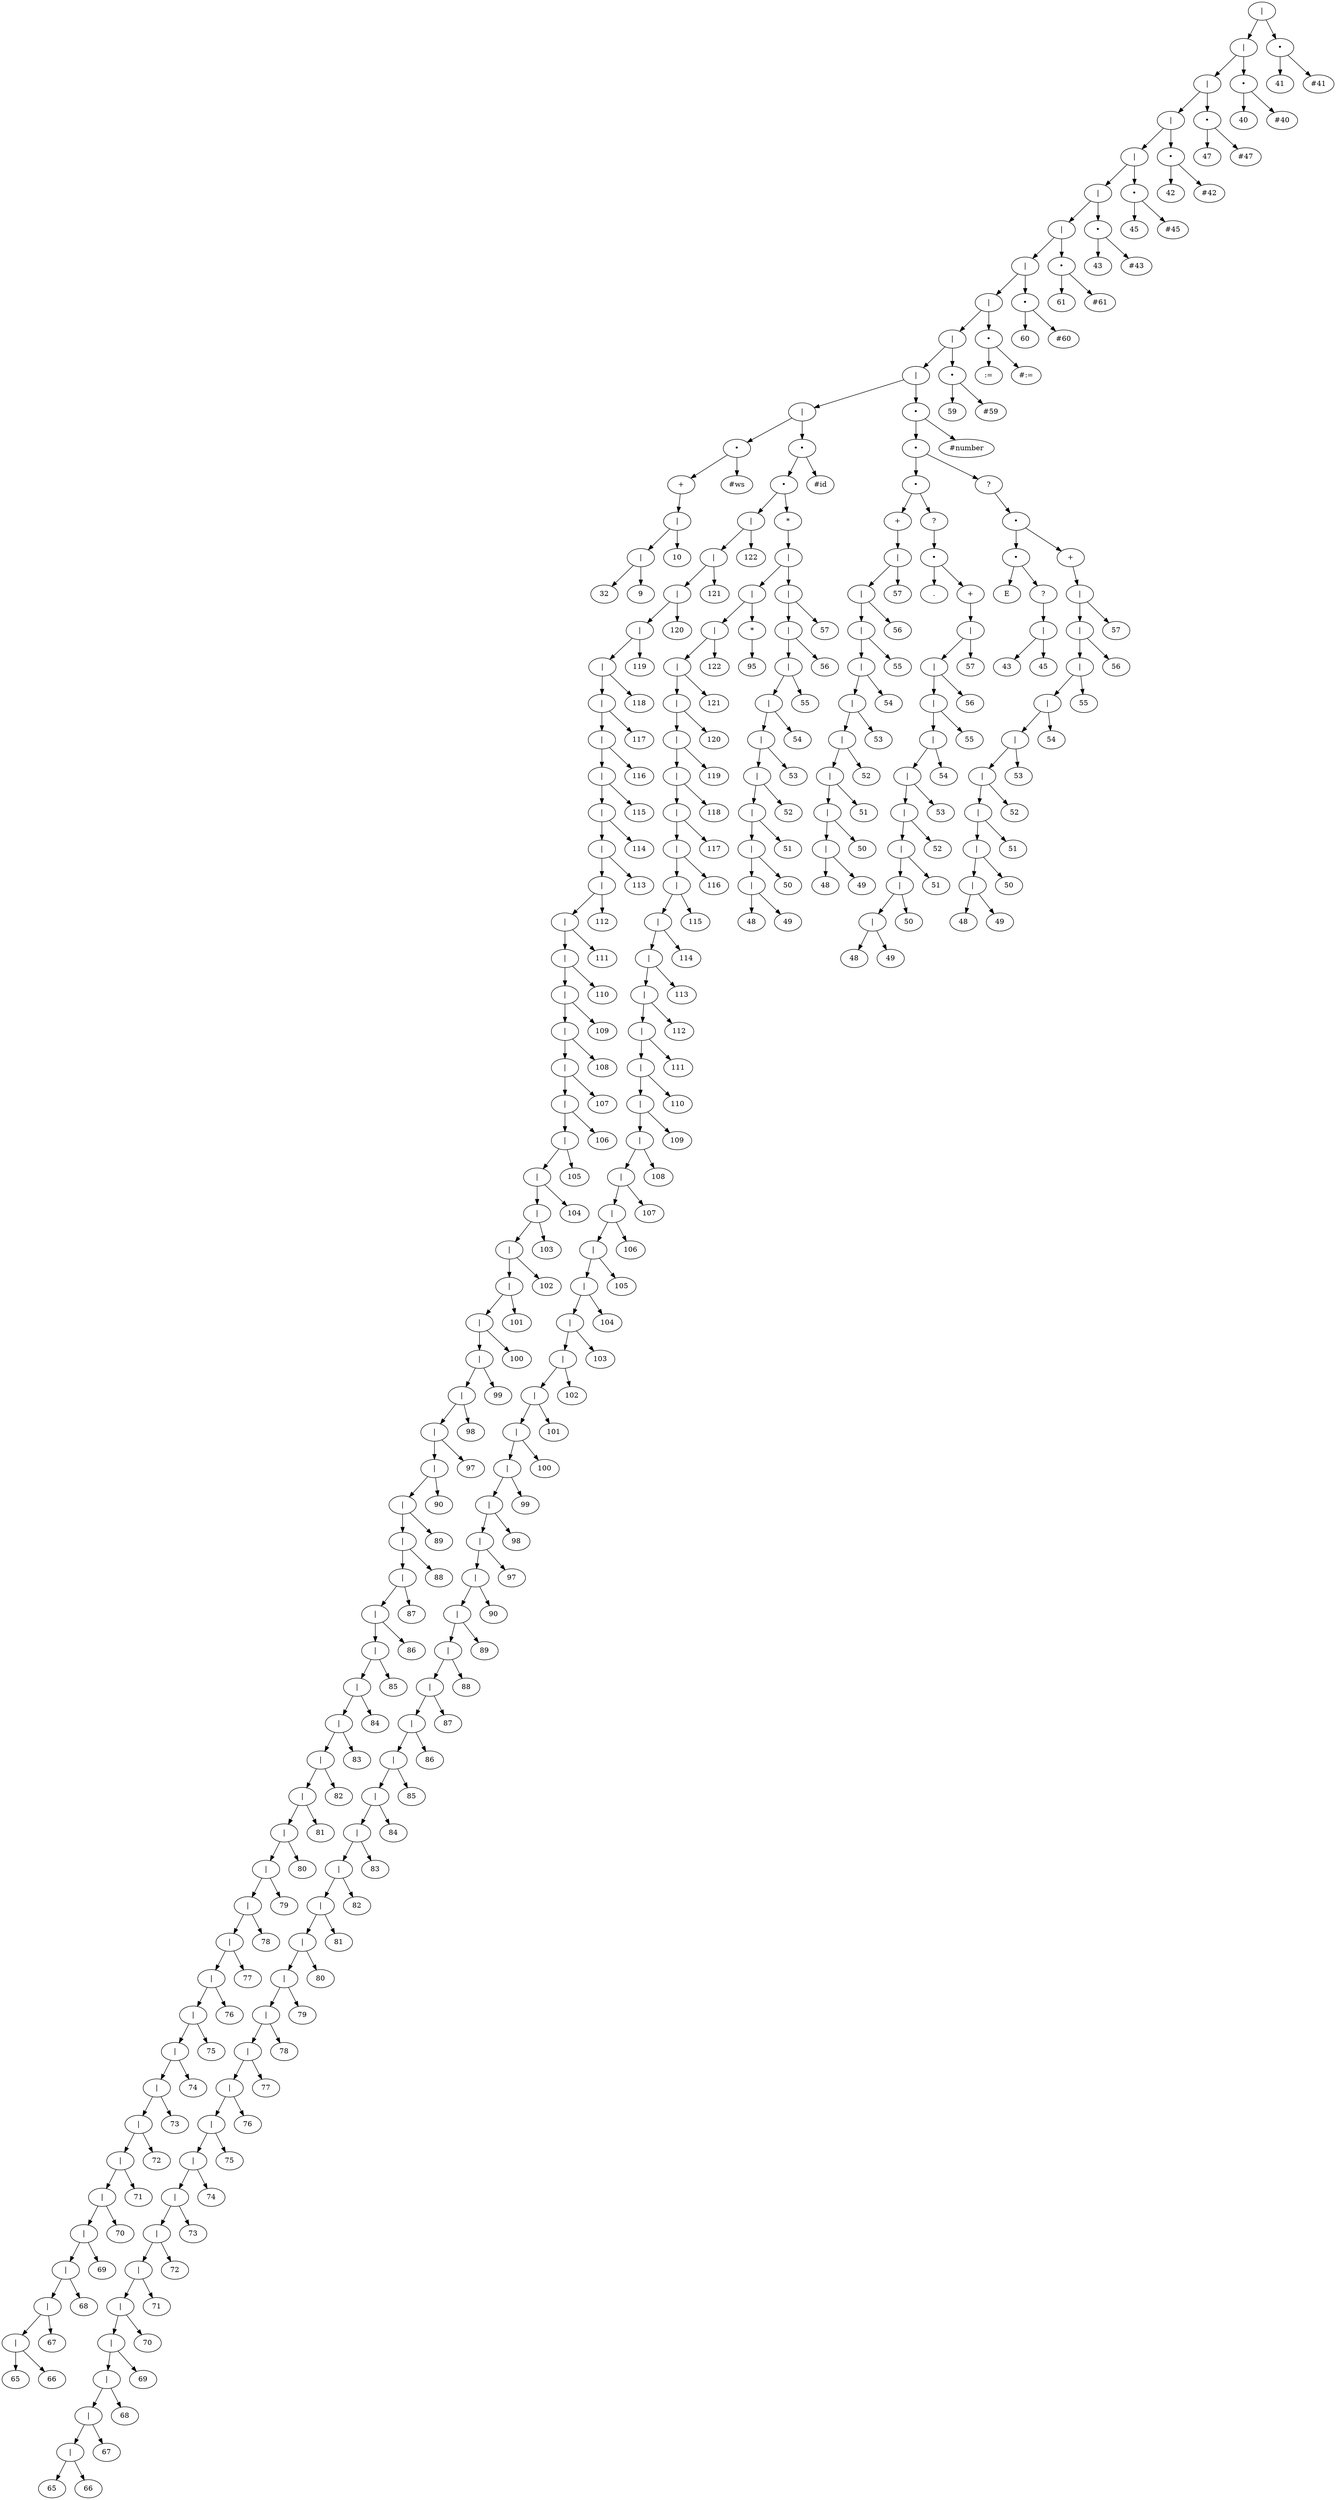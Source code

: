digraph {
	2469660350000 [label="|"]
	2469660350000 -> 2469660349616
	2469660349616 [label="|"]
	2469660349616 -> 2469660349232
	2469660349232 [label="|"]
	2469660349232 -> 2469660348848
	2469660348848 [label="|"]
	2469660348848 -> 2469660348464
	2469660348464 [label="|"]
	2469660348464 -> 2469660348080
	2469660348080 [label="|"]
	2469660348080 -> 2469660347696
	2469660347696 [label="|"]
	2469660347696 -> 2469660347312
	2469660347312 [label="|"]
	2469660347312 -> 2469660346928
	2469660346928 [label="|"]
	2469660346928 -> 2469660346544
	2469660346544 [label="|"]
	2469660346544 -> 2469660346160
	2469660346160 [label="|"]
	2469660346160 -> 2469660322416
	2469660322416 [label="|"]
	2469660322416 -> 2469660168816
	2469660168816 [label="•"]
	2469660168816 -> 2469660168624
	2469660168624 [label="+"]
	2469660168624 -> 2469660168480
	2469660168480 [label="|"]
	2469660168480 -> 2469660168096
	2469660168096 [label="|"]
	2469660168096 -> 2469660167856
	2469660167856 [label=32]
	2469660168096 -> 2469660167808
	2469660167808 [label=9]
	2469660168480 -> 2469660168432
	2469660168432 [label=10]
	2469660168816 -> 2469660168720
	2469660168720 [label="#ws"]
	2469660322416 -> 2469660322320
	2469660322320 [label="•"]
	2469660322320 -> 2469660322128
	2469660322128 [label="•"]
	2469660322128 -> 2469660178704
	2469660178704 [label="|"]
	2469660178704 -> 2469660178512
	2469660178512 [label="|"]
	2469660178512 -> 2469660178320
	2469660178320 [label="|"]
	2469660178320 -> 2469660178128
	2469660178128 [label="|"]
	2469660178128 -> 2469660177936
	2469660177936 [label="|"]
	2469660177936 -> 2469660177744
	2469660177744 [label="|"]
	2469660177744 -> 2469660177552
	2469660177552 [label="|"]
	2469660177552 -> 2469660177360
	2469660177360 [label="|"]
	2469660177360 -> 2469660177168
	2469660177168 [label="|"]
	2469660177168 -> 2469660176976
	2469660176976 [label="|"]
	2469660176976 -> 2469660176784
	2469660176784 [label="|"]
	2469660176784 -> 2469660176592
	2469660176592 [label="|"]
	2469660176592 -> 2469660176400
	2469660176400 [label="|"]
	2469660176400 -> 2469660176208
	2469660176208 [label="|"]
	2469660176208 -> 2469660176016
	2469660176016 [label="|"]
	2469660176016 -> 2469660175824
	2469660175824 [label="|"]
	2469660175824 -> 2469660175632
	2469660175632 [label="|"]
	2469660175632 -> 2469660175440
	2469660175440 [label="|"]
	2469660175440 -> 2469660175248
	2469660175248 [label="|"]
	2469660175248 -> 2469660175056
	2469660175056 [label="|"]
	2469660175056 -> 2469660174864
	2469660174864 [label="|"]
	2469660174864 -> 2469660174672
	2469660174672 [label="|"]
	2469660174672 -> 2469660174480
	2469660174480 [label="|"]
	2469660174480 -> 2469660174288
	2469660174288 [label="|"]
	2469660174288 -> 2469660174096
	2469660174096 [label="|"]
	2469660174096 -> 2469660173904
	2469660173904 [label="|"]
	2469660173904 -> 2469660173712
	2469660173712 [label="|"]
	2469660173712 -> 2469660173520
	2469660173520 [label="|"]
	2469660173520 -> 2469660173328
	2469660173328 [label="|"]
	2469660173328 -> 2469660173136
	2469660173136 [label="|"]
	2469660173136 -> 2469660172944
	2469660172944 [label="|"]
	2469660172944 -> 2469660172752
	2469660172752 [label="|"]
	2469660172752 -> 2469660172560
	2469660172560 [label="|"]
	2469660172560 -> 2469660172368
	2469660172368 [label="|"]
	2469660172368 -> 2469660172176
	2469660172176 [label="|"]
	2469660172176 -> 2469660171984
	2469660171984 [label="|"]
	2469660171984 -> 2469660171792
	2469660171792 [label="|"]
	2469660171792 -> 2469660171600
	2469660171600 [label="|"]
	2469660171600 -> 2469660171408
	2469660171408 [label="|"]
	2469660171408 -> 2469660171216
	2469660171216 [label="|"]
	2469660171216 -> 2469660171024
	2469660171024 [label="|"]
	2469660171024 -> 2469660170832
	2469660170832 [label="|"]
	2469660170832 -> 2469660170640
	2469660170640 [label="|"]
	2469660170640 -> 2469660170448
	2469660170448 [label="|"]
	2469660170448 -> 2469660170256
	2469660170256 [label="|"]
	2469660170256 -> 2469660170064
	2469660170064 [label="|"]
	2469660170064 -> 2469660169872
	2469660169872 [label="|"]
	2469660169872 -> 2469660169680
	2469660169680 [label="|"]
	2469660169680 -> 2469660169488
	2469660169488 [label="|"]
	2469660169488 -> 2469660169296
	2469660169296 [label="|"]
	2469660169296 -> 2469660169104
	2469660169104 [label="|"]
	2469660169104 -> 2469660168912
	2469660168912 [label=65]
	2469660169104 -> 2469660169008
	2469660169008 [label=66]
	2469660169296 -> 2469660169200
	2469660169200 [label=67]
	2469660169488 -> 2469660169392
	2469660169392 [label=68]
	2469660169680 -> 2469660169584
	2469660169584 [label=69]
	2469660169872 -> 2469660169776
	2469660169776 [label=70]
	2469660170064 -> 2469660169968
	2469660169968 [label=71]
	2469660170256 -> 2469660170160
	2469660170160 [label=72]
	2469660170448 -> 2469660170352
	2469660170352 [label=73]
	2469660170640 -> 2469660170544
	2469660170544 [label=74]
	2469660170832 -> 2469660170736
	2469660170736 [label=75]
	2469660171024 -> 2469660170928
	2469660170928 [label=76]
	2469660171216 -> 2469660171120
	2469660171120 [label=77]
	2469660171408 -> 2469660171312
	2469660171312 [label=78]
	2469660171600 -> 2469660171504
	2469660171504 [label=79]
	2469660171792 -> 2469660171696
	2469660171696 [label=80]
	2469660171984 -> 2469660171888
	2469660171888 [label=81]
	2469660172176 -> 2469660172080
	2469660172080 [label=82]
	2469660172368 -> 2469660172272
	2469660172272 [label=83]
	2469660172560 -> 2469660172464
	2469660172464 [label=84]
	2469660172752 -> 2469660172656
	2469660172656 [label=85]
	2469660172944 -> 2469660172848
	2469660172848 [label=86]
	2469660173136 -> 2469660173040
	2469660173040 [label=87]
	2469660173328 -> 2469660173232
	2469660173232 [label=88]
	2469660173520 -> 2469660173424
	2469660173424 [label=89]
	2469660173712 -> 2469660173616
	2469660173616 [label=90]
	2469660173904 -> 2469660173808
	2469660173808 [label=97]
	2469660174096 -> 2469660174000
	2469660174000 [label=98]
	2469660174288 -> 2469660174192
	2469660174192 [label=99]
	2469660174480 -> 2469660174384
	2469660174384 [label=100]
	2469660174672 -> 2469660174576
	2469660174576 [label=101]
	2469660174864 -> 2469660174768
	2469660174768 [label=102]
	2469660175056 -> 2469660174960
	2469660174960 [label=103]
	2469660175248 -> 2469660175152
	2469660175152 [label=104]
	2469660175440 -> 2469660175344
	2469660175344 [label=105]
	2469660175632 -> 2469660175536
	2469660175536 [label=106]
	2469660175824 -> 2469660175728
	2469660175728 [label=107]
	2469660176016 -> 2469660175920
	2469660175920 [label=108]
	2469660176208 -> 2469660176112
	2469660176112 [label=109]
	2469660176400 -> 2469660176304
	2469660176304 [label=110]
	2469660176592 -> 2469660176496
	2469660176496 [label=111]
	2469660176784 -> 2469660176688
	2469660176688 [label=112]
	2469660176976 -> 2469660176880
	2469660176880 [label=113]
	2469660177168 -> 2469660177072
	2469660177072 [label=114]
	2469660177360 -> 2469660177264
	2469660177264 [label=115]
	2469660177552 -> 2469660177456
	2469660177456 [label=116]
	2469660177744 -> 2469660177648
	2469660177648 [label=117]
	2469660177936 -> 2469660177840
	2469660177840 [label=118]
	2469660178128 -> 2469660178032
	2469660178032 [label=119]
	2469660178320 -> 2469660178224
	2469660178224 [label=120]
	2469660178512 -> 2469660178416
	2469660178416 [label=121]
	2469660178704 -> 2469660178608
	2469660178608 [label=122]
	2469660322128 -> 2469660322032
	2469660322032 [label="*"]
	2469660322032 -> 2469660321936
	2469660321936 [label="|"]
	2469660321936 -> 2469660320016
	2469660320016 [label="|"]
	2469660320016 -> 2469660319728
	2469660319728 [label="|"]
	2469660319728 -> 2469660319536
	2469660319536 [label="|"]
	2469660319536 -> 2469660319344
	2469660319344 [label="|"]
	2469660319344 -> 2469660319152
	2469660319152 [label="|"]
	2469660319152 -> 2469660318960
	2469660318960 [label="|"]
	2469660318960 -> 2469660318768
	2469660318768 [label="|"]
	2469660318768 -> 2469660318576
	2469660318576 [label="|"]
	2469660318576 -> 2469660318384
	2469660318384 [label="|"]
	2469660318384 -> 2469660318192
	2469660318192 [label="|"]
	2469660318192 -> 2469660318000
	2469660318000 [label="|"]
	2469660318000 -> 2469660317808
	2469660317808 [label="|"]
	2469660317808 -> 2469660317616
	2469660317616 [label="|"]
	2469660317616 -> 2469660317424
	2469660317424 [label="|"]
	2469660317424 -> 2469660317232
	2469660317232 [label="|"]
	2469660317232 -> 2469660317040
	2469660317040 [label="|"]
	2469660317040 -> 2469660316848
	2469660316848 [label="|"]
	2469660316848 -> 2469660316656
	2469660316656 [label="|"]
	2469660316656 -> 2469660316464
	2469660316464 [label="|"]
	2469660316464 -> 2469660316272
	2469660316272 [label="|"]
	2469660316272 -> 2469660316080
	2469660316080 [label="|"]
	2469660316080 -> 2469660315888
	2469660315888 [label="|"]
	2469660315888 -> 2469660315696
	2469660315696 [label="|"]
	2469660315696 -> 2469660315504
	2469660315504 [label="|"]
	2469660315504 -> 2469660315312
	2469660315312 [label="|"]
	2469660315312 -> 2469660315120
	2469660315120 [label="|"]
	2469660315120 -> 2469660314928
	2469660314928 [label="|"]
	2469660314928 -> 2469660314736
	2469660314736 [label="|"]
	2469660314736 -> 2469660314544
	2469660314544 [label="|"]
	2469660314544 -> 2469660314352
	2469660314352 [label="|"]
	2469660314352 -> 2469660314160
	2469660314160 [label="|"]
	2469660314160 -> 2469660313968
	2469660313968 [label="|"]
	2469660313968 -> 2469660313776
	2469660313776 [label="|"]
	2469660313776 -> 2469660313584
	2469660313584 [label="|"]
	2469660313584 -> 2469660313392
	2469660313392 [label="|"]
	2469660313392 -> 2469660313200
	2469660313200 [label="|"]
	2469660313200 -> 2469660313008
	2469660313008 [label="|"]
	2469660313008 -> 2469660312816
	2469660312816 [label="|"]
	2469660312816 -> 2469660312624
	2469660312624 [label="|"]
	2469660312624 -> 2469660312432
	2469660312432 [label="|"]
	2469660312432 -> 2469660312240
	2469660312240 [label="|"]
	2469660312240 -> 2469660312048
	2469660312048 [label="|"]
	2469660312048 -> 2469660311856
	2469660311856 [label="|"]
	2469660311856 -> 2469660311664
	2469660311664 [label="|"]
	2469660311664 -> 2469660180336
	2469660180336 [label="|"]
	2469660180336 -> 2469660180144
	2469660180144 [label="|"]
	2469660180144 -> 2469660179952
	2469660179952 [label="|"]
	2469660179952 -> 2469660179760
	2469660179760 [label="|"]
	2469660179760 -> 2469660179568
	2469660179568 [label="|"]
	2469660179568 -> 2469660179376
	2469660179376 [label="|"]
	2469660179376 -> 2469660179184
	2469660179184 [label="|"]
	2469660179184 -> 2469660178992
	2469660178992 [label="|"]
	2469660178992 -> 2469660178800
	2469660178800 [label=65]
	2469660178992 -> 2469660178896
	2469660178896 [label=66]
	2469660179184 -> 2469660179088
	2469660179088 [label=67]
	2469660179376 -> 2469660179280
	2469660179280 [label=68]
	2469660179568 -> 2469660179472
	2469660179472 [label=69]
	2469660179760 -> 2469660179664
	2469660179664 [label=70]
	2469660179952 -> 2469660179856
	2469660179856 [label=71]
	2469660180144 -> 2469660180048
	2469660180048 [label=72]
	2469660180336 -> 2469660180240
	2469660180240 [label=73]
	2469660311664 -> 2469660180432
	2469660180432 [label=74]
	2469660311856 -> 2469660311760
	2469660311760 [label=75]
	2469660312048 -> 2469660311952
	2469660311952 [label=76]
	2469660312240 -> 2469660312144
	2469660312144 [label=77]
	2469660312432 -> 2469660312336
	2469660312336 [label=78]
	2469660312624 -> 2469660312528
	2469660312528 [label=79]
	2469660312816 -> 2469660312720
	2469660312720 [label=80]
	2469660313008 -> 2469660312912
	2469660312912 [label=81]
	2469660313200 -> 2469660313104
	2469660313104 [label=82]
	2469660313392 -> 2469660313296
	2469660313296 [label=83]
	2469660313584 -> 2469660313488
	2469660313488 [label=84]
	2469660313776 -> 2469660313680
	2469660313680 [label=85]
	2469660313968 -> 2469660313872
	2469660313872 [label=86]
	2469660314160 -> 2469660314064
	2469660314064 [label=87]
	2469660314352 -> 2469660314256
	2469660314256 [label=88]
	2469660314544 -> 2469660314448
	2469660314448 [label=89]
	2469660314736 -> 2469660314640
	2469660314640 [label=90]
	2469660314928 -> 2469660314832
	2469660314832 [label=97]
	2469660315120 -> 2469660315024
	2469660315024 [label=98]
	2469660315312 -> 2469660315216
	2469660315216 [label=99]
	2469660315504 -> 2469660315408
	2469660315408 [label=100]
	2469660315696 -> 2469660315600
	2469660315600 [label=101]
	2469660315888 -> 2469660315792
	2469660315792 [label=102]
	2469660316080 -> 2469660315984
	2469660315984 [label=103]
	2469660316272 -> 2469660316176
	2469660316176 [label=104]
	2469660316464 -> 2469660316368
	2469660316368 [label=105]
	2469660316656 -> 2469660316560
	2469660316560 [label=106]
	2469660316848 -> 2469660316752
	2469660316752 [label=107]
	2469660317040 -> 2469660316944
	2469660316944 [label=108]
	2469660317232 -> 2469660317136
	2469660317136 [label=109]
	2469660317424 -> 2469660317328
	2469660317328 [label=110]
	2469660317616 -> 2469660317520
	2469660317520 [label=111]
	2469660317808 -> 2469660317712
	2469660317712 [label=112]
	2469660318000 -> 2469660317904
	2469660317904 [label=113]
	2469660318192 -> 2469660318096
	2469660318096 [label=114]
	2469660318384 -> 2469660318288
	2469660318288 [label=115]
	2469660318576 -> 2469660318480
	2469660318480 [label=116]
	2469660318768 -> 2469660318672
	2469660318672 [label=117]
	2469660318960 -> 2469660318864
	2469660318864 [label=118]
	2469660319152 -> 2469660319056
	2469660319056 [label=119]
	2469660319344 -> 2469660319248
	2469660319248 [label=120]
	2469660319536 -> 2469660319440
	2469660319440 [label=121]
	2469660319728 -> 2469660319632
	2469660319632 [label=122]
	2469660320016 -> 2469660319920
	2469660319920 [label="*"]
	2469660319920 -> 2469660319824
	2469660319824 [label=95]
	2469660321936 -> 2469660321840
	2469660321840 [label="|"]
	2469660321840 -> 2469660321648
	2469660321648 [label="|"]
	2469660321648 -> 2469660321456
	2469660321456 [label="|"]
	2469660321456 -> 2469660321264
	2469660321264 [label="|"]
	2469660321264 -> 2469660321072
	2469660321072 [label="|"]
	2469660321072 -> 2469660320880
	2469660320880 [label="|"]
	2469660320880 -> 2469660320688
	2469660320688 [label="|"]
	2469660320688 -> 2469660320496
	2469660320496 [label="|"]
	2469660320496 -> 2469660320304
	2469660320304 [label="|"]
	2469660320304 -> 2469660320112
	2469660320112 [label=48]
	2469660320304 -> 2469660320208
	2469660320208 [label=49]
	2469660320496 -> 2469660320400
	2469660320400 [label=50]
	2469660320688 -> 2469660320592
	2469660320592 [label=51]
	2469660320880 -> 2469660320784
	2469660320784 [label=52]
	2469660321072 -> 2469660320976
	2469660320976 [label=53]
	2469660321264 -> 2469660321168
	2469660321168 [label=54]
	2469660321456 -> 2469660321360
	2469660321360 [label=55]
	2469660321648 -> 2469660321552
	2469660321552 [label=56]
	2469660321840 -> 2469660321744
	2469660321744 [label=57]
	2469660322320 -> 2469660322224
	2469660322224 [label="#id"]
	2469660346160 -> 2469660346064
	2469660346064 [label="•"]
	2469660346064 -> 2469660345872
	2469660345872 [label="•"]
	2469660345872 -> 2469660326640
	2469660326640 [label="•"]
	2469660326640 -> 2469660324336
	2469660324336 [label="+"]
	2469660324336 -> 2469660324240
	2469660324240 [label="|"]
	2469660324240 -> 2469660324048
	2469660324048 [label="|"]
	2469660324048 -> 2469660323856
	2469660323856 [label="|"]
	2469660323856 -> 2469660323664
	2469660323664 [label="|"]
	2469660323664 -> 2469660323472
	2469660323472 [label="|"]
	2469660323472 -> 2469660323280
	2469660323280 [label="|"]
	2469660323280 -> 2469660323088
	2469660323088 [label="|"]
	2469660323088 -> 2469660322896
	2469660322896 [label="|"]
	2469660322896 -> 2469660322704
	2469660322704 [label="|"]
	2469660322704 -> 2469660322512
	2469660322512 [label=48]
	2469660322704 -> 2469660322608
	2469660322608 [label=49]
	2469660322896 -> 2469660322800
	2469660322800 [label=50]
	2469660323088 -> 2469660322992
	2469660322992 [label=51]
	2469660323280 -> 2469660323184
	2469660323184 [label=52]
	2469660323472 -> 2469660323376
	2469660323376 [label=53]
	2469660323664 -> 2469660323568
	2469660323568 [label=54]
	2469660323856 -> 2469660323760
	2469660323760 [label=55]
	2469660324048 -> 2469660323952
	2469660323952 [label=56]
	2469660324240 -> 2469660324144
	2469660324144 [label=57]
	2469660326640 -> 2469660326544
	2469660326544 [label="?"]
	2469660326544 -> 2469660326448
	2469660326448 [label="•"]
	2469660326448 -> 2469660324432
	2469660324432 [label="."]
	2469660326448 -> 2469660326352
	2469660326352 [label="+"]
	2469660326352 -> 2469660326256
	2469660326256 [label="|"]
	2469660326256 -> 2469660326064
	2469660326064 [label="|"]
	2469660326064 -> 2469660325872
	2469660325872 [label="|"]
	2469660325872 -> 2469660325680
	2469660325680 [label="|"]
	2469660325680 -> 2469660325488
	2469660325488 [label="|"]
	2469660325488 -> 2469660325296
	2469660325296 [label="|"]
	2469660325296 -> 2469660325104
	2469660325104 [label="|"]
	2469660325104 -> 2469660324912
	2469660324912 [label="|"]
	2469660324912 -> 2469660324720
	2469660324720 [label="|"]
	2469660324720 -> 2469660324528
	2469660324528 [label=48]
	2469660324720 -> 2469660324624
	2469660324624 [label=49]
	2469660324912 -> 2469660324816
	2469660324816 [label=50]
	2469660325104 -> 2469660325008
	2469660325008 [label=51]
	2469660325296 -> 2469660325200
	2469660325200 [label=52]
	2469660325488 -> 2469660325392
	2469660325392 [label=53]
	2469660325680 -> 2469660325584
	2469660325584 [label=54]
	2469660325872 -> 2469660325776
	2469660325776 [label=55]
	2469660326064 -> 2469660325968
	2469660325968 [label=56]
	2469660326256 -> 2469660326160
	2469660326160 [label=57]
	2469660345872 -> 2469660345776
	2469660345776 [label="?"]
	2469660345776 -> 2469660345680
	2469660345680 [label="•"]
	2469660345680 -> 2469660327216
	2469660327216 [label="•"]
	2469660327216 -> 2469660326736
	2469660326736 [label=E]
	2469660327216 -> 2469660327120
	2469660327120 [label="?"]
	2469660327120 -> 2469660327024
	2469660327024 [label="|"]
	2469660327024 -> 2469660326832
	2469660326832 [label=43]
	2469660327024 -> 2469660326928
	2469660326928 [label=45]
	2469660345680 -> 2469660345584
	2469660345584 [label="+"]
	2469660345584 -> 2469660345488
	2469660345488 [label="|"]
	2469660345488 -> 2469660345296
	2469660345296 [label="|"]
	2469660345296 -> 2469660345104
	2469660345104 [label="|"]
	2469660345104 -> 2469660344912
	2469660344912 [label="|"]
	2469660344912 -> 2469660344720
	2469660344720 [label="|"]
	2469660344720 -> 2469660344528
	2469660344528 [label="|"]
	2469660344528 -> 2469660327888
	2469660327888 [label="|"]
	2469660327888 -> 2469660327696
	2469660327696 [label="|"]
	2469660327696 -> 2469660327504
	2469660327504 [label="|"]
	2469660327504 -> 2469660327312
	2469660327312 [label=48]
	2469660327504 -> 2469660327408
	2469660327408 [label=49]
	2469660327696 -> 2469660327600
	2469660327600 [label=50]
	2469660327888 -> 2469660327792
	2469660327792 [label=51]
	2469660344528 -> 2469660344432
	2469660344432 [label=52]
	2469660344720 -> 2469660344624
	2469660344624 [label=53]
	2469660344912 -> 2469660344816
	2469660344816 [label=54]
	2469660345104 -> 2469660345008
	2469660345008 [label=55]
	2469660345296 -> 2469660345200
	2469660345200 [label=56]
	2469660345488 -> 2469660345392
	2469660345392 [label=57]
	2469660346064 -> 2469660345968
	2469660345968 [label="#number"]
	2469660346544 -> 2469660346448
	2469660346448 [label="•"]
	2469660346448 -> 2469660346256
	2469660346256 [label=59]
	2469660346448 -> 2469660346352
	2469660346352 [label="#59"]
	2469660346928 -> 2469660346832
	2469660346832 [label="•"]
	2469660346832 -> 2469660346640
	2469660346640 [label=":="]
	2469660346832 -> 2469660346736
	2469660346736 [label="#:="]
	2469660347312 -> 2469660347216
	2469660347216 [label="•"]
	2469660347216 -> 2469660347024
	2469660347024 [label=60]
	2469660347216 -> 2469660347120
	2469660347120 [label="#60"]
	2469660347696 -> 2469660347600
	2469660347600 [label="•"]
	2469660347600 -> 2469660347408
	2469660347408 [label=61]
	2469660347600 -> 2469660347504
	2469660347504 [label="#61"]
	2469660348080 -> 2469660347984
	2469660347984 [label="•"]
	2469660347984 -> 2469660347792
	2469660347792 [label=43]
	2469660347984 -> 2469660347888
	2469660347888 [label="#43"]
	2469660348464 -> 2469660348368
	2469660348368 [label="•"]
	2469660348368 -> 2469660348176
	2469660348176 [label=45]
	2469660348368 -> 2469660348272
	2469660348272 [label="#45"]
	2469660348848 -> 2469660348752
	2469660348752 [label="•"]
	2469660348752 -> 2469660348560
	2469660348560 [label=42]
	2469660348752 -> 2469660348656
	2469660348656 [label="#42"]
	2469660349232 -> 2469660349136
	2469660349136 [label="•"]
	2469660349136 -> 2469660348944
	2469660348944 [label=47]
	2469660349136 -> 2469660349040
	2469660349040 [label="#47"]
	2469660349616 -> 2469660349520
	2469660349520 [label="•"]
	2469660349520 -> 2469660349328
	2469660349328 [label=40]
	2469660349520 -> 2469660349424
	2469660349424 [label="#40"]
	2469660350000 -> 2469660349904
	2469660349904 [label="•"]
	2469660349904 -> 2469660349712
	2469660349712 [label=41]
	2469660349904 -> 2469660349808
	2469660349808 [label="#41"]
}

